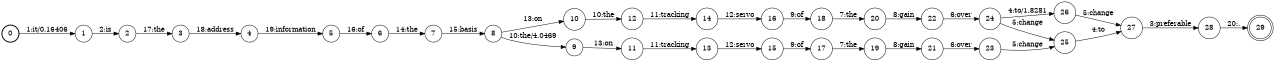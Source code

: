 digraph FST {
rankdir = LR;
size = "8.5,11";
label = "";
center = 1;
orientation = Portrait;
ranksep = "0.4";
nodesep = "0.25";
0 [label = "0", shape = circle, style = bold, fontsize = 14]
	0 -> 1 [label = "1:it/0.16406", fontsize = 14];
1 [label = "1", shape = circle, style = solid, fontsize = 14]
	1 -> 2 [label = "2:is", fontsize = 14];
2 [label = "2", shape = circle, style = solid, fontsize = 14]
	2 -> 3 [label = "17:the", fontsize = 14];
3 [label = "3", shape = circle, style = solid, fontsize = 14]
	3 -> 4 [label = "18:address", fontsize = 14];
4 [label = "4", shape = circle, style = solid, fontsize = 14]
	4 -> 5 [label = "19:information", fontsize = 14];
5 [label = "5", shape = circle, style = solid, fontsize = 14]
	5 -> 6 [label = "16:of", fontsize = 14];
6 [label = "6", shape = circle, style = solid, fontsize = 14]
	6 -> 7 [label = "14:the", fontsize = 14];
7 [label = "7", shape = circle, style = solid, fontsize = 14]
	7 -> 8 [label = "15:basis", fontsize = 14];
8 [label = "8", shape = circle, style = solid, fontsize = 14]
	8 -> 10 [label = "13:on", fontsize = 14];
	8 -> 9 [label = "10:the/4.0469", fontsize = 14];
9 [label = "9", shape = circle, style = solid, fontsize = 14]
	9 -> 11 [label = "13:on", fontsize = 14];
10 [label = "10", shape = circle, style = solid, fontsize = 14]
	10 -> 12 [label = "10:the", fontsize = 14];
11 [label = "11", shape = circle, style = solid, fontsize = 14]
	11 -> 13 [label = "11:tracking", fontsize = 14];
12 [label = "12", shape = circle, style = solid, fontsize = 14]
	12 -> 14 [label = "11:tracking", fontsize = 14];
13 [label = "13", shape = circle, style = solid, fontsize = 14]
	13 -> 15 [label = "12:servo", fontsize = 14];
14 [label = "14", shape = circle, style = solid, fontsize = 14]
	14 -> 16 [label = "12:servo", fontsize = 14];
15 [label = "15", shape = circle, style = solid, fontsize = 14]
	15 -> 17 [label = "9:of", fontsize = 14];
16 [label = "16", shape = circle, style = solid, fontsize = 14]
	16 -> 18 [label = "9:of", fontsize = 14];
17 [label = "17", shape = circle, style = solid, fontsize = 14]
	17 -> 19 [label = "7:the", fontsize = 14];
18 [label = "18", shape = circle, style = solid, fontsize = 14]
	18 -> 20 [label = "7:the", fontsize = 14];
19 [label = "19", shape = circle, style = solid, fontsize = 14]
	19 -> 21 [label = "8:gain", fontsize = 14];
20 [label = "20", shape = circle, style = solid, fontsize = 14]
	20 -> 22 [label = "8:gain", fontsize = 14];
21 [label = "21", shape = circle, style = solid, fontsize = 14]
	21 -> 23 [label = "6:over", fontsize = 14];
22 [label = "22", shape = circle, style = solid, fontsize = 14]
	22 -> 24 [label = "6:over", fontsize = 14];
23 [label = "23", shape = circle, style = solid, fontsize = 14]
	23 -> 25 [label = "5:change", fontsize = 14];
24 [label = "24", shape = circle, style = solid, fontsize = 14]
	24 -> 26 [label = "4:to/1.8281", fontsize = 14];
	24 -> 25 [label = "5:change", fontsize = 14];
25 [label = "25", shape = circle, style = solid, fontsize = 14]
	25 -> 27 [label = "4:to", fontsize = 14];
26 [label = "26", shape = circle, style = solid, fontsize = 14]
	26 -> 27 [label = "5:change", fontsize = 14];
27 [label = "27", shape = circle, style = solid, fontsize = 14]
	27 -> 28 [label = "3:preferable", fontsize = 14];
28 [label = "28", shape = circle, style = solid, fontsize = 14]
	28 -> 29 [label = "20:.", fontsize = 14];
29 [label = "29", shape = doublecircle, style = solid, fontsize = 14]
}
